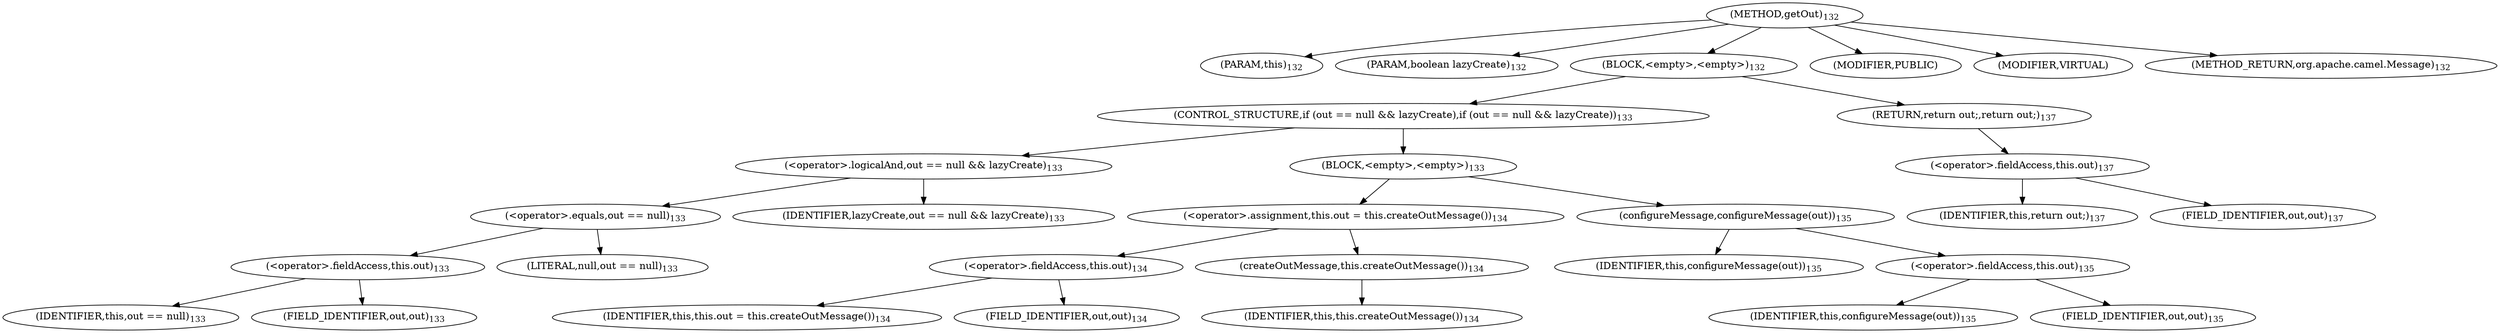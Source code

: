 digraph "getOut" {  
"376" [label = <(METHOD,getOut)<SUB>132</SUB>> ]
"37" [label = <(PARAM,this)<SUB>132</SUB>> ]
"377" [label = <(PARAM,boolean lazyCreate)<SUB>132</SUB>> ]
"378" [label = <(BLOCK,&lt;empty&gt;,&lt;empty&gt;)<SUB>132</SUB>> ]
"379" [label = <(CONTROL_STRUCTURE,if (out == null &amp;&amp; lazyCreate),if (out == null &amp;&amp; lazyCreate))<SUB>133</SUB>> ]
"380" [label = <(&lt;operator&gt;.logicalAnd,out == null &amp;&amp; lazyCreate)<SUB>133</SUB>> ]
"381" [label = <(&lt;operator&gt;.equals,out == null)<SUB>133</SUB>> ]
"382" [label = <(&lt;operator&gt;.fieldAccess,this.out)<SUB>133</SUB>> ]
"383" [label = <(IDENTIFIER,this,out == null)<SUB>133</SUB>> ]
"384" [label = <(FIELD_IDENTIFIER,out,out)<SUB>133</SUB>> ]
"385" [label = <(LITERAL,null,out == null)<SUB>133</SUB>> ]
"386" [label = <(IDENTIFIER,lazyCreate,out == null &amp;&amp; lazyCreate)<SUB>133</SUB>> ]
"387" [label = <(BLOCK,&lt;empty&gt;,&lt;empty&gt;)<SUB>133</SUB>> ]
"388" [label = <(&lt;operator&gt;.assignment,this.out = this.createOutMessage())<SUB>134</SUB>> ]
"389" [label = <(&lt;operator&gt;.fieldAccess,this.out)<SUB>134</SUB>> ]
"390" [label = <(IDENTIFIER,this,this.out = this.createOutMessage())<SUB>134</SUB>> ]
"391" [label = <(FIELD_IDENTIFIER,out,out)<SUB>134</SUB>> ]
"392" [label = <(createOutMessage,this.createOutMessage())<SUB>134</SUB>> ]
"36" [label = <(IDENTIFIER,this,this.createOutMessage())<SUB>134</SUB>> ]
"393" [label = <(configureMessage,configureMessage(out))<SUB>135</SUB>> ]
"38" [label = <(IDENTIFIER,this,configureMessage(out))<SUB>135</SUB>> ]
"394" [label = <(&lt;operator&gt;.fieldAccess,this.out)<SUB>135</SUB>> ]
"395" [label = <(IDENTIFIER,this,configureMessage(out))<SUB>135</SUB>> ]
"396" [label = <(FIELD_IDENTIFIER,out,out)<SUB>135</SUB>> ]
"397" [label = <(RETURN,return out;,return out;)<SUB>137</SUB>> ]
"398" [label = <(&lt;operator&gt;.fieldAccess,this.out)<SUB>137</SUB>> ]
"399" [label = <(IDENTIFIER,this,return out;)<SUB>137</SUB>> ]
"400" [label = <(FIELD_IDENTIFIER,out,out)<SUB>137</SUB>> ]
"401" [label = <(MODIFIER,PUBLIC)> ]
"402" [label = <(MODIFIER,VIRTUAL)> ]
"403" [label = <(METHOD_RETURN,org.apache.camel.Message)<SUB>132</SUB>> ]
  "376" -> "37" 
  "376" -> "377" 
  "376" -> "378" 
  "376" -> "401" 
  "376" -> "402" 
  "376" -> "403" 
  "378" -> "379" 
  "378" -> "397" 
  "379" -> "380" 
  "379" -> "387" 
  "380" -> "381" 
  "380" -> "386" 
  "381" -> "382" 
  "381" -> "385" 
  "382" -> "383" 
  "382" -> "384" 
  "387" -> "388" 
  "387" -> "393" 
  "388" -> "389" 
  "388" -> "392" 
  "389" -> "390" 
  "389" -> "391" 
  "392" -> "36" 
  "393" -> "38" 
  "393" -> "394" 
  "394" -> "395" 
  "394" -> "396" 
  "397" -> "398" 
  "398" -> "399" 
  "398" -> "400" 
}
